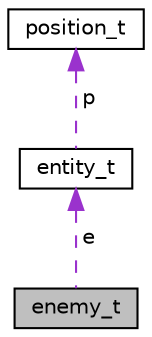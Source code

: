 digraph "enemy_t"
{
  edge [fontname="Helvetica",fontsize="10",labelfontname="Helvetica",labelfontsize="10"];
  node [fontname="Helvetica",fontsize="10",shape=record];
  Node1 [label="enemy_t",height=0.2,width=0.4,color="black", fillcolor="grey75", style="filled", fontcolor="black"];
  Node2 -> Node1 [dir="back",color="darkorchid3",fontsize="10",style="dashed",label=" e" ];
  Node2 [label="entity_t",height=0.2,width=0.4,color="black", fillcolor="white", style="filled",URL="$structentity__t.html"];
  Node3 -> Node2 [dir="back",color="darkorchid3",fontsize="10",style="dashed",label=" p" ];
  Node3 [label="position_t",height=0.2,width=0.4,color="black", fillcolor="white", style="filled",URL="$structposition__t.html"];
}
